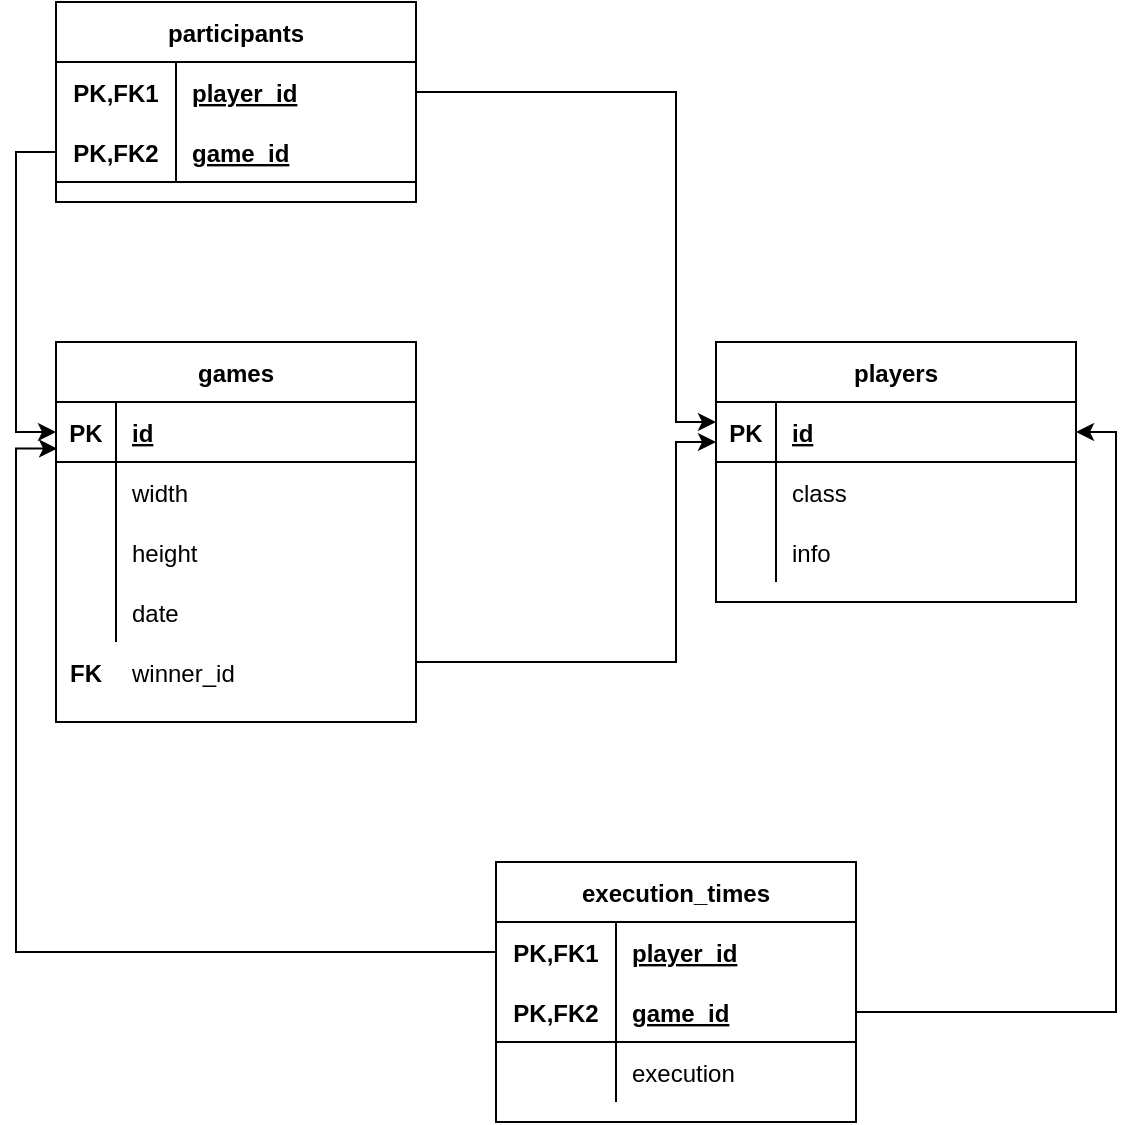 <mxfile version="13.10.0" type="device"><diagram id="mjN-jqEP6-nXZiOXqx2E" name="Page-1"><mxGraphModel dx="877" dy="1937" grid="1" gridSize="10" guides="1" tooltips="1" connect="1" arrows="1" fold="1" page="1" pageScale="1" pageWidth="827" pageHeight="1169" math="0" shadow="0"><root><mxCell id="0"/><mxCell id="1" parent="0"/><mxCell id="chm06SuBWPzJjU81n2Aa-28" value="games" style="shape=table;startSize=30;container=1;collapsible=1;childLayout=tableLayout;fixedRows=1;rowLines=0;fontStyle=1;align=center;resizeLast=1;" vertex="1" parent="1"><mxGeometry x="50" y="80" width="180" height="190" as="geometry"/></mxCell><mxCell id="chm06SuBWPzJjU81n2Aa-29" value="" style="shape=partialRectangle;collapsible=0;dropTarget=0;pointerEvents=0;fillColor=none;top=0;left=0;bottom=1;right=0;points=[[0,0.5],[1,0.5]];portConstraint=eastwest;" vertex="1" parent="chm06SuBWPzJjU81n2Aa-28"><mxGeometry y="30" width="180" height="30" as="geometry"/></mxCell><mxCell id="chm06SuBWPzJjU81n2Aa-30" value="PK" style="shape=partialRectangle;connectable=0;fillColor=none;top=0;left=0;bottom=0;right=0;fontStyle=1;overflow=hidden;" vertex="1" parent="chm06SuBWPzJjU81n2Aa-29"><mxGeometry width="30" height="30" as="geometry"/></mxCell><mxCell id="chm06SuBWPzJjU81n2Aa-31" value="id" style="shape=partialRectangle;connectable=0;fillColor=none;top=0;left=0;bottom=0;right=0;align=left;spacingLeft=6;fontStyle=5;overflow=hidden;" vertex="1" parent="chm06SuBWPzJjU81n2Aa-29"><mxGeometry x="30" width="150" height="30" as="geometry"/></mxCell><mxCell id="chm06SuBWPzJjU81n2Aa-32" value="" style="shape=partialRectangle;collapsible=0;dropTarget=0;pointerEvents=0;fillColor=none;top=0;left=0;bottom=0;right=0;points=[[0,0.5],[1,0.5]];portConstraint=eastwest;" vertex="1" parent="chm06SuBWPzJjU81n2Aa-28"><mxGeometry y="60" width="180" height="30" as="geometry"/></mxCell><mxCell id="chm06SuBWPzJjU81n2Aa-33" value="" style="shape=partialRectangle;connectable=0;fillColor=none;top=0;left=0;bottom=0;right=0;editable=1;overflow=hidden;" vertex="1" parent="chm06SuBWPzJjU81n2Aa-32"><mxGeometry width="30" height="30" as="geometry"/></mxCell><mxCell id="chm06SuBWPzJjU81n2Aa-34" value="width" style="shape=partialRectangle;connectable=0;fillColor=none;top=0;left=0;bottom=0;right=0;align=left;spacingLeft=6;overflow=hidden;" vertex="1" parent="chm06SuBWPzJjU81n2Aa-32"><mxGeometry x="30" width="150" height="30" as="geometry"/></mxCell><mxCell id="chm06SuBWPzJjU81n2Aa-35" value="" style="shape=partialRectangle;collapsible=0;dropTarget=0;pointerEvents=0;fillColor=none;top=0;left=0;bottom=0;right=0;points=[[0,0.5],[1,0.5]];portConstraint=eastwest;" vertex="1" parent="chm06SuBWPzJjU81n2Aa-28"><mxGeometry y="90" width="180" height="30" as="geometry"/></mxCell><mxCell id="chm06SuBWPzJjU81n2Aa-36" value="" style="shape=partialRectangle;connectable=0;fillColor=none;top=0;left=0;bottom=0;right=0;editable=1;overflow=hidden;" vertex="1" parent="chm06SuBWPzJjU81n2Aa-35"><mxGeometry width="30" height="30" as="geometry"/></mxCell><mxCell id="chm06SuBWPzJjU81n2Aa-37" value="height" style="shape=partialRectangle;connectable=0;fillColor=none;top=0;left=0;bottom=0;right=0;align=left;spacingLeft=6;overflow=hidden;" vertex="1" parent="chm06SuBWPzJjU81n2Aa-35"><mxGeometry x="30" width="150" height="30" as="geometry"/></mxCell><mxCell id="chm06SuBWPzJjU81n2Aa-38" value="" style="shape=partialRectangle;collapsible=0;dropTarget=0;pointerEvents=0;fillColor=none;top=0;left=0;bottom=0;right=0;points=[[0,0.5],[1,0.5]];portConstraint=eastwest;" vertex="1" parent="chm06SuBWPzJjU81n2Aa-28"><mxGeometry y="120" width="180" height="30" as="geometry"/></mxCell><mxCell id="chm06SuBWPzJjU81n2Aa-39" value="" style="shape=partialRectangle;connectable=0;fillColor=none;top=0;left=0;bottom=0;right=0;editable=1;overflow=hidden;" vertex="1" parent="chm06SuBWPzJjU81n2Aa-38"><mxGeometry width="30" height="30" as="geometry"/></mxCell><mxCell id="chm06SuBWPzJjU81n2Aa-40" value="date" style="shape=partialRectangle;connectable=0;fillColor=none;top=0;left=0;bottom=0;right=0;align=left;spacingLeft=6;overflow=hidden;" vertex="1" parent="chm06SuBWPzJjU81n2Aa-38"><mxGeometry x="30" width="150" height="30" as="geometry"/></mxCell><mxCell id="chm06SuBWPzJjU81n2Aa-44" value="winner_id" style="shape=partialRectangle;connectable=0;fillColor=none;top=0;left=0;bottom=0;right=0;align=left;spacingLeft=6;overflow=hidden;" vertex="1" parent="1"><mxGeometry x="80" y="230" width="150" height="30" as="geometry"/></mxCell><mxCell id="chm06SuBWPzJjU81n2Aa-46" value="FK" style="shape=partialRectangle;connectable=0;fillColor=none;top=0;left=0;bottom=0;right=0;fontStyle=1;overflow=hidden;" vertex="1" parent="1"><mxGeometry x="50" y="230" width="30" height="30" as="geometry"/></mxCell><mxCell id="chm06SuBWPzJjU81n2Aa-60" value="players" style="shape=table;startSize=30;container=1;collapsible=1;childLayout=tableLayout;fixedRows=1;rowLines=0;fontStyle=1;align=center;resizeLast=1;" vertex="1" parent="1"><mxGeometry x="380" y="80" width="180" height="130" as="geometry"/></mxCell><mxCell id="chm06SuBWPzJjU81n2Aa-61" value="" style="shape=partialRectangle;collapsible=0;dropTarget=0;pointerEvents=0;fillColor=none;top=0;left=0;bottom=1;right=0;points=[[0,0.5],[1,0.5]];portConstraint=eastwest;" vertex="1" parent="chm06SuBWPzJjU81n2Aa-60"><mxGeometry y="30" width="180" height="30" as="geometry"/></mxCell><mxCell id="chm06SuBWPzJjU81n2Aa-62" value="PK" style="shape=partialRectangle;connectable=0;fillColor=none;top=0;left=0;bottom=0;right=0;fontStyle=1;overflow=hidden;" vertex="1" parent="chm06SuBWPzJjU81n2Aa-61"><mxGeometry width="30" height="30" as="geometry"/></mxCell><mxCell id="chm06SuBWPzJjU81n2Aa-63" value="id" style="shape=partialRectangle;connectable=0;fillColor=none;top=0;left=0;bottom=0;right=0;align=left;spacingLeft=6;fontStyle=5;overflow=hidden;" vertex="1" parent="chm06SuBWPzJjU81n2Aa-61"><mxGeometry x="30" width="150" height="30" as="geometry"/></mxCell><mxCell id="chm06SuBWPzJjU81n2Aa-64" value="" style="shape=partialRectangle;collapsible=0;dropTarget=0;pointerEvents=0;fillColor=none;top=0;left=0;bottom=0;right=0;points=[[0,0.5],[1,0.5]];portConstraint=eastwest;" vertex="1" parent="chm06SuBWPzJjU81n2Aa-60"><mxGeometry y="60" width="180" height="30" as="geometry"/></mxCell><mxCell id="chm06SuBWPzJjU81n2Aa-65" value="" style="shape=partialRectangle;connectable=0;fillColor=none;top=0;left=0;bottom=0;right=0;editable=1;overflow=hidden;" vertex="1" parent="chm06SuBWPzJjU81n2Aa-64"><mxGeometry width="30" height="30" as="geometry"/></mxCell><mxCell id="chm06SuBWPzJjU81n2Aa-66" value="class" style="shape=partialRectangle;connectable=0;fillColor=none;top=0;left=0;bottom=0;right=0;align=left;spacingLeft=6;overflow=hidden;" vertex="1" parent="chm06SuBWPzJjU81n2Aa-64"><mxGeometry x="30" width="150" height="30" as="geometry"/></mxCell><mxCell id="chm06SuBWPzJjU81n2Aa-67" value="" style="shape=partialRectangle;collapsible=0;dropTarget=0;pointerEvents=0;fillColor=none;top=0;left=0;bottom=0;right=0;points=[[0,0.5],[1,0.5]];portConstraint=eastwest;" vertex="1" parent="chm06SuBWPzJjU81n2Aa-60"><mxGeometry y="90" width="180" height="30" as="geometry"/></mxCell><mxCell id="chm06SuBWPzJjU81n2Aa-68" value="" style="shape=partialRectangle;connectable=0;fillColor=none;top=0;left=0;bottom=0;right=0;editable=1;overflow=hidden;" vertex="1" parent="chm06SuBWPzJjU81n2Aa-67"><mxGeometry width="30" height="30" as="geometry"/></mxCell><mxCell id="chm06SuBWPzJjU81n2Aa-69" value="info" style="shape=partialRectangle;connectable=0;fillColor=none;top=0;left=0;bottom=0;right=0;align=left;spacingLeft=6;overflow=hidden;" vertex="1" parent="chm06SuBWPzJjU81n2Aa-67"><mxGeometry x="30" width="150" height="30" as="geometry"/></mxCell><mxCell id="chm06SuBWPzJjU81n2Aa-74" style="edgeStyle=orthogonalEdgeStyle;rounded=0;orthogonalLoop=1;jettySize=auto;html=1;" edge="1" parent="1" target="chm06SuBWPzJjU81n2Aa-61"><mxGeometry relative="1" as="geometry"><mxPoint x="230" y="250" as="sourcePoint"/><Array as="points"><mxPoint x="230" y="240"/><mxPoint x="360" y="240"/><mxPoint x="360" y="130"/></Array></mxGeometry></mxCell><mxCell id="chm06SuBWPzJjU81n2Aa-75" value="execution_times" style="shape=table;startSize=30;container=1;collapsible=1;childLayout=tableLayout;fixedRows=1;rowLines=0;fontStyle=1;align=center;resizeLast=1;" vertex="1" parent="1"><mxGeometry x="270" y="340" width="180" height="130" as="geometry"/></mxCell><mxCell id="chm06SuBWPzJjU81n2Aa-76" value="" style="shape=partialRectangle;collapsible=0;dropTarget=0;pointerEvents=0;fillColor=none;top=0;left=0;bottom=0;right=0;points=[[0,0.5],[1,0.5]];portConstraint=eastwest;" vertex="1" parent="chm06SuBWPzJjU81n2Aa-75"><mxGeometry y="30" width="180" height="30" as="geometry"/></mxCell><mxCell id="chm06SuBWPzJjU81n2Aa-77" value="PK,FK1" style="shape=partialRectangle;connectable=0;fillColor=none;top=0;left=0;bottom=0;right=0;fontStyle=1;overflow=hidden;" vertex="1" parent="chm06SuBWPzJjU81n2Aa-76"><mxGeometry width="60" height="30" as="geometry"/></mxCell><mxCell id="chm06SuBWPzJjU81n2Aa-78" value="player_id" style="shape=partialRectangle;connectable=0;fillColor=none;top=0;left=0;bottom=0;right=0;align=left;spacingLeft=6;fontStyle=5;overflow=hidden;" vertex="1" parent="chm06SuBWPzJjU81n2Aa-76"><mxGeometry x="60" width="120" height="30" as="geometry"/></mxCell><mxCell id="chm06SuBWPzJjU81n2Aa-79" value="" style="shape=partialRectangle;collapsible=0;dropTarget=0;pointerEvents=0;fillColor=none;top=0;left=0;bottom=1;right=0;points=[[0,0.5],[1,0.5]];portConstraint=eastwest;" vertex="1" parent="chm06SuBWPzJjU81n2Aa-75"><mxGeometry y="60" width="180" height="30" as="geometry"/></mxCell><mxCell id="chm06SuBWPzJjU81n2Aa-80" value="PK,FK2" style="shape=partialRectangle;connectable=0;fillColor=none;top=0;left=0;bottom=0;right=0;fontStyle=1;overflow=hidden;" vertex="1" parent="chm06SuBWPzJjU81n2Aa-79"><mxGeometry width="60" height="30" as="geometry"/></mxCell><mxCell id="chm06SuBWPzJjU81n2Aa-81" value="game_id" style="shape=partialRectangle;connectable=0;fillColor=none;top=0;left=0;bottom=0;right=0;align=left;spacingLeft=6;fontStyle=5;overflow=hidden;" vertex="1" parent="chm06SuBWPzJjU81n2Aa-79"><mxGeometry x="60" width="120" height="30" as="geometry"/></mxCell><mxCell id="chm06SuBWPzJjU81n2Aa-82" value="" style="shape=partialRectangle;collapsible=0;dropTarget=0;pointerEvents=0;fillColor=none;top=0;left=0;bottom=0;right=0;points=[[0,0.5],[1,0.5]];portConstraint=eastwest;" vertex="1" parent="chm06SuBWPzJjU81n2Aa-75"><mxGeometry y="90" width="180" height="30" as="geometry"/></mxCell><mxCell id="chm06SuBWPzJjU81n2Aa-83" value="" style="shape=partialRectangle;connectable=0;fillColor=none;top=0;left=0;bottom=0;right=0;editable=1;overflow=hidden;" vertex="1" parent="chm06SuBWPzJjU81n2Aa-82"><mxGeometry width="60" height="30" as="geometry"/></mxCell><mxCell id="chm06SuBWPzJjU81n2Aa-84" value="execution" style="shape=partialRectangle;connectable=0;fillColor=none;top=0;left=0;bottom=0;right=0;align=left;spacingLeft=6;overflow=hidden;" vertex="1" parent="chm06SuBWPzJjU81n2Aa-82"><mxGeometry x="60" width="120" height="30" as="geometry"/></mxCell><mxCell id="chm06SuBWPzJjU81n2Aa-88" style="edgeStyle=orthogonalEdgeStyle;rounded=0;orthogonalLoop=1;jettySize=auto;html=1;exitX=0;exitY=0.5;exitDx=0;exitDy=0;entryX=0.003;entryY=0.776;entryDx=0;entryDy=0;entryPerimeter=0;" edge="1" parent="1" source="chm06SuBWPzJjU81n2Aa-76" target="chm06SuBWPzJjU81n2Aa-29"><mxGeometry relative="1" as="geometry"/></mxCell><mxCell id="chm06SuBWPzJjU81n2Aa-89" style="edgeStyle=orthogonalEdgeStyle;rounded=0;orthogonalLoop=1;jettySize=auto;html=1;exitX=1;exitY=0.5;exitDx=0;exitDy=0;entryX=1;entryY=0.5;entryDx=0;entryDy=0;" edge="1" parent="1" source="chm06SuBWPzJjU81n2Aa-79" target="chm06SuBWPzJjU81n2Aa-61"><mxGeometry relative="1" as="geometry"><Array as="points"><mxPoint x="580" y="415"/><mxPoint x="580" y="125"/></Array></mxGeometry></mxCell><mxCell id="chm06SuBWPzJjU81n2Aa-90" value="participants" style="shape=table;startSize=30;container=1;collapsible=1;childLayout=tableLayout;fixedRows=1;rowLines=0;fontStyle=1;align=center;resizeLast=1;" vertex="1" parent="1"><mxGeometry x="50" y="-90" width="180" height="100" as="geometry"/></mxCell><mxCell id="chm06SuBWPzJjU81n2Aa-91" value="" style="shape=partialRectangle;collapsible=0;dropTarget=0;pointerEvents=0;fillColor=none;top=0;left=0;bottom=0;right=0;points=[[0,0.5],[1,0.5]];portConstraint=eastwest;" vertex="1" parent="chm06SuBWPzJjU81n2Aa-90"><mxGeometry y="30" width="180" height="30" as="geometry"/></mxCell><mxCell id="chm06SuBWPzJjU81n2Aa-92" value="PK,FK1" style="shape=partialRectangle;connectable=0;fillColor=none;top=0;left=0;bottom=0;right=0;fontStyle=1;overflow=hidden;" vertex="1" parent="chm06SuBWPzJjU81n2Aa-91"><mxGeometry width="60" height="30" as="geometry"/></mxCell><mxCell id="chm06SuBWPzJjU81n2Aa-93" value="player_id" style="shape=partialRectangle;connectable=0;fillColor=none;top=0;left=0;bottom=0;right=0;align=left;spacingLeft=6;fontStyle=5;overflow=hidden;" vertex="1" parent="chm06SuBWPzJjU81n2Aa-91"><mxGeometry x="60" width="120" height="30" as="geometry"/></mxCell><mxCell id="chm06SuBWPzJjU81n2Aa-94" value="" style="shape=partialRectangle;collapsible=0;dropTarget=0;pointerEvents=0;fillColor=none;top=0;left=0;bottom=1;right=0;points=[[0,0.5],[1,0.5]];portConstraint=eastwest;" vertex="1" parent="chm06SuBWPzJjU81n2Aa-90"><mxGeometry y="60" width="180" height="30" as="geometry"/></mxCell><mxCell id="chm06SuBWPzJjU81n2Aa-95" value="PK,FK2" style="shape=partialRectangle;connectable=0;fillColor=none;top=0;left=0;bottom=0;right=0;fontStyle=1;overflow=hidden;" vertex="1" parent="chm06SuBWPzJjU81n2Aa-94"><mxGeometry width="60" height="30" as="geometry"/></mxCell><mxCell id="chm06SuBWPzJjU81n2Aa-96" value="game_id" style="shape=partialRectangle;connectable=0;fillColor=none;top=0;left=0;bottom=0;right=0;align=left;spacingLeft=6;fontStyle=5;overflow=hidden;" vertex="1" parent="chm06SuBWPzJjU81n2Aa-94"><mxGeometry x="60" width="120" height="30" as="geometry"/></mxCell><mxCell id="chm06SuBWPzJjU81n2Aa-103" style="edgeStyle=orthogonalEdgeStyle;rounded=0;orthogonalLoop=1;jettySize=auto;html=1;exitX=1;exitY=0.5;exitDx=0;exitDy=0;" edge="1" parent="1" source="chm06SuBWPzJjU81n2Aa-91"><mxGeometry relative="1" as="geometry"><mxPoint x="380" y="120" as="targetPoint"/><Array as="points"><mxPoint x="360" y="-45"/><mxPoint x="360" y="120"/></Array></mxGeometry></mxCell><mxCell id="chm06SuBWPzJjU81n2Aa-104" style="edgeStyle=orthogonalEdgeStyle;rounded=0;orthogonalLoop=1;jettySize=auto;html=1;exitX=0;exitY=0.5;exitDx=0;exitDy=0;entryX=0;entryY=0.5;entryDx=0;entryDy=0;" edge="1" parent="1" source="chm06SuBWPzJjU81n2Aa-94" target="chm06SuBWPzJjU81n2Aa-29"><mxGeometry relative="1" as="geometry"/></mxCell></root></mxGraphModel></diagram></mxfile>